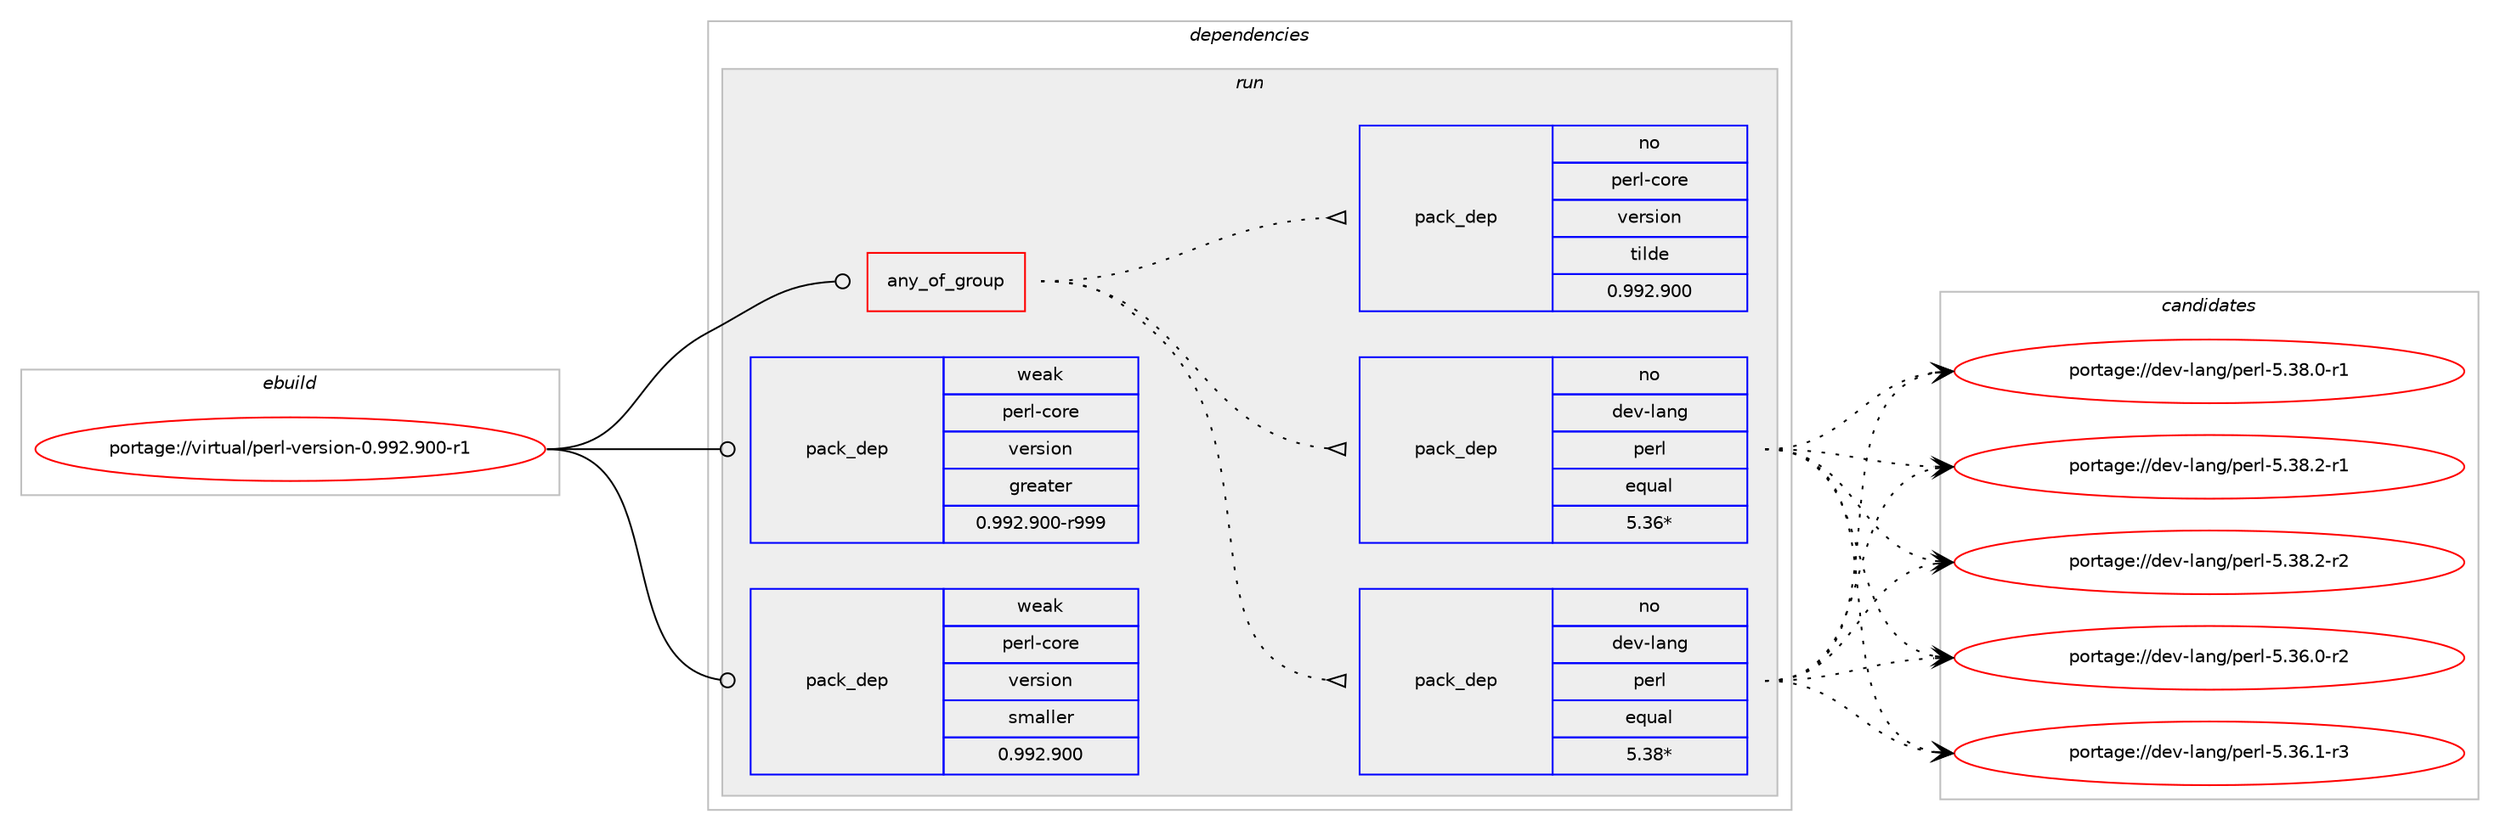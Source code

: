 digraph prolog {

# *************
# Graph options
# *************

newrank=true;
concentrate=true;
compound=true;
graph [rankdir=LR,fontname=Helvetica,fontsize=10,ranksep=1.5];#, ranksep=2.5, nodesep=0.2];
edge  [arrowhead=vee];
node  [fontname=Helvetica,fontsize=10];

# **********
# The ebuild
# **********

subgraph cluster_leftcol {
color=gray;
rank=same;
label=<<i>ebuild</i>>;
id [label="portage://virtual/perl-version-0.992.900-r1", color=red, width=4, href="../virtual/perl-version-0.992.900-r1.svg"];
}

# ****************
# The dependencies
# ****************

subgraph cluster_midcol {
color=gray;
label=<<i>dependencies</i>>;
subgraph cluster_compile {
fillcolor="#eeeeee";
style=filled;
label=<<i>compile</i>>;
}
subgraph cluster_compileandrun {
fillcolor="#eeeeee";
style=filled;
label=<<i>compile and run</i>>;
}
subgraph cluster_run {
fillcolor="#eeeeee";
style=filled;
label=<<i>run</i>>;
subgraph any128 {
dependency8803 [label=<<TABLE BORDER="0" CELLBORDER="1" CELLSPACING="0" CELLPADDING="4"><TR><TD CELLPADDING="10">any_of_group</TD></TR></TABLE>>, shape=none, color=red];subgraph pack2615 {
dependency8804 [label=<<TABLE BORDER="0" CELLBORDER="1" CELLSPACING="0" CELLPADDING="4" WIDTH="220"><TR><TD ROWSPAN="6" CELLPADDING="30">pack_dep</TD></TR><TR><TD WIDTH="110">no</TD></TR><TR><TD>dev-lang</TD></TR><TR><TD>perl</TD></TR><TR><TD>equal</TD></TR><TR><TD>5.38*</TD></TR></TABLE>>, shape=none, color=blue];
}
dependency8803:e -> dependency8804:w [weight=20,style="dotted",arrowhead="oinv"];
subgraph pack2616 {
dependency8805 [label=<<TABLE BORDER="0" CELLBORDER="1" CELLSPACING="0" CELLPADDING="4" WIDTH="220"><TR><TD ROWSPAN="6" CELLPADDING="30">pack_dep</TD></TR><TR><TD WIDTH="110">no</TD></TR><TR><TD>dev-lang</TD></TR><TR><TD>perl</TD></TR><TR><TD>equal</TD></TR><TR><TD>5.36*</TD></TR></TABLE>>, shape=none, color=blue];
}
dependency8803:e -> dependency8805:w [weight=20,style="dotted",arrowhead="oinv"];
subgraph pack2617 {
dependency8806 [label=<<TABLE BORDER="0" CELLBORDER="1" CELLSPACING="0" CELLPADDING="4" WIDTH="220"><TR><TD ROWSPAN="6" CELLPADDING="30">pack_dep</TD></TR><TR><TD WIDTH="110">no</TD></TR><TR><TD>perl-core</TD></TR><TR><TD>version</TD></TR><TR><TD>tilde</TD></TR><TR><TD>0.992.900</TD></TR></TABLE>>, shape=none, color=blue];
}
dependency8803:e -> dependency8806:w [weight=20,style="dotted",arrowhead="oinv"];
}
id:e -> dependency8803:w [weight=20,style="solid",arrowhead="odot"];
# *** BEGIN UNKNOWN DEPENDENCY TYPE (TODO) ***
# id -> package_dependency(portage://virtual/perl-version-0.992.900-r1,run,no,dev-lang,perl,none,[,,],any_same_slot,[])
# *** END UNKNOWN DEPENDENCY TYPE (TODO) ***

subgraph pack2618 {
dependency8807 [label=<<TABLE BORDER="0" CELLBORDER="1" CELLSPACING="0" CELLPADDING="4" WIDTH="220"><TR><TD ROWSPAN="6" CELLPADDING="30">pack_dep</TD></TR><TR><TD WIDTH="110">weak</TD></TR><TR><TD>perl-core</TD></TR><TR><TD>version</TD></TR><TR><TD>greater</TD></TR><TR><TD>0.992.900-r999</TD></TR></TABLE>>, shape=none, color=blue];
}
id:e -> dependency8807:w [weight=20,style="solid",arrowhead="odot"];
subgraph pack2619 {
dependency8808 [label=<<TABLE BORDER="0" CELLBORDER="1" CELLSPACING="0" CELLPADDING="4" WIDTH="220"><TR><TD ROWSPAN="6" CELLPADDING="30">pack_dep</TD></TR><TR><TD WIDTH="110">weak</TD></TR><TR><TD>perl-core</TD></TR><TR><TD>version</TD></TR><TR><TD>smaller</TD></TR><TR><TD>0.992.900</TD></TR></TABLE>>, shape=none, color=blue];
}
id:e -> dependency8808:w [weight=20,style="solid",arrowhead="odot"];
}
}

# **************
# The candidates
# **************

subgraph cluster_choices {
rank=same;
color=gray;
label=<<i>candidates</i>>;

subgraph choice2615 {
color=black;
nodesep=1;
choice100101118451089711010347112101114108455346515446484511450 [label="portage://dev-lang/perl-5.36.0-r2", color=red, width=4,href="../dev-lang/perl-5.36.0-r2.svg"];
choice100101118451089711010347112101114108455346515446494511451 [label="portage://dev-lang/perl-5.36.1-r3", color=red, width=4,href="../dev-lang/perl-5.36.1-r3.svg"];
choice100101118451089711010347112101114108455346515646484511449 [label="portage://dev-lang/perl-5.38.0-r1", color=red, width=4,href="../dev-lang/perl-5.38.0-r1.svg"];
choice100101118451089711010347112101114108455346515646504511449 [label="portage://dev-lang/perl-5.38.2-r1", color=red, width=4,href="../dev-lang/perl-5.38.2-r1.svg"];
choice100101118451089711010347112101114108455346515646504511450 [label="portage://dev-lang/perl-5.38.2-r2", color=red, width=4,href="../dev-lang/perl-5.38.2-r2.svg"];
dependency8804:e -> choice100101118451089711010347112101114108455346515446484511450:w [style=dotted,weight="100"];
dependency8804:e -> choice100101118451089711010347112101114108455346515446494511451:w [style=dotted,weight="100"];
dependency8804:e -> choice100101118451089711010347112101114108455346515646484511449:w [style=dotted,weight="100"];
dependency8804:e -> choice100101118451089711010347112101114108455346515646504511449:w [style=dotted,weight="100"];
dependency8804:e -> choice100101118451089711010347112101114108455346515646504511450:w [style=dotted,weight="100"];
}
subgraph choice2616 {
color=black;
nodesep=1;
choice100101118451089711010347112101114108455346515446484511450 [label="portage://dev-lang/perl-5.36.0-r2", color=red, width=4,href="../dev-lang/perl-5.36.0-r2.svg"];
choice100101118451089711010347112101114108455346515446494511451 [label="portage://dev-lang/perl-5.36.1-r3", color=red, width=4,href="../dev-lang/perl-5.36.1-r3.svg"];
choice100101118451089711010347112101114108455346515646484511449 [label="portage://dev-lang/perl-5.38.0-r1", color=red, width=4,href="../dev-lang/perl-5.38.0-r1.svg"];
choice100101118451089711010347112101114108455346515646504511449 [label="portage://dev-lang/perl-5.38.2-r1", color=red, width=4,href="../dev-lang/perl-5.38.2-r1.svg"];
choice100101118451089711010347112101114108455346515646504511450 [label="portage://dev-lang/perl-5.38.2-r2", color=red, width=4,href="../dev-lang/perl-5.38.2-r2.svg"];
dependency8805:e -> choice100101118451089711010347112101114108455346515446484511450:w [style=dotted,weight="100"];
dependency8805:e -> choice100101118451089711010347112101114108455346515446494511451:w [style=dotted,weight="100"];
dependency8805:e -> choice100101118451089711010347112101114108455346515646484511449:w [style=dotted,weight="100"];
dependency8805:e -> choice100101118451089711010347112101114108455346515646504511449:w [style=dotted,weight="100"];
dependency8805:e -> choice100101118451089711010347112101114108455346515646504511450:w [style=dotted,weight="100"];
}
subgraph choice2617 {
color=black;
nodesep=1;
}
subgraph choice2618 {
color=black;
nodesep=1;
}
subgraph choice2619 {
color=black;
nodesep=1;
}
}

}
